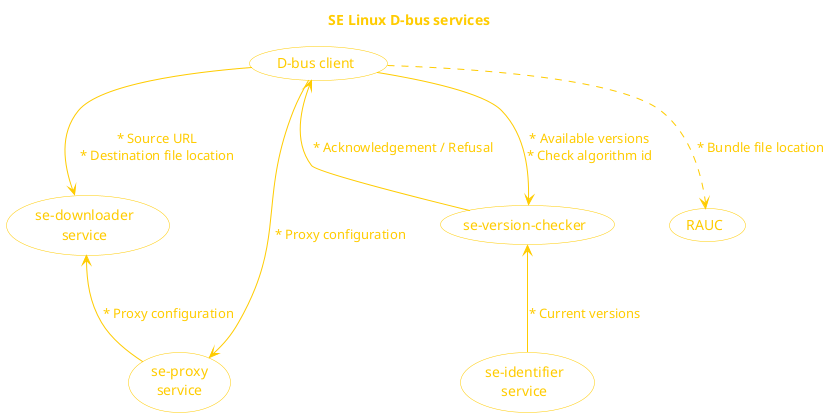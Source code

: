 @startuml

title SE Linux D-bus services

skinparam backgroundColor transparent
skinparam shadowing false
skinparam titleFontColor #ffcc00

skinparam usecase {
BackgroundColor transparent
BorderColor #ffcc00
ArrowColor #ffcc00
FontColor #ffcc00
}

(D-bus client) as cl

(se-version-checker) as ck #transparent
(se-identifier\nservice) as id

(se-downloader\nservice) as dl
(se-proxy\nservice) as prx

(RAUC) as rauc

cl -down-> ck #text:ffcc00 : "\n* Available versions\n* Check algorithm id"
id -up-> ck #text:ffcc00 : "\n* Current versions"
ck -up-> cl #text:ffcc00 : "\n* Acknowledgement / Refusal"

cl -down-> prx #text:ffcc00 : "\n* Proxy configuration"

cl -down-> dl #text:ffcc00 : "\n* Source URL\n* Destination file location"
prx -up-> dl #text:ffcc00 : "\n* Proxy configuration"

cl -down-> rauc #text:ffcc00;line.dashed : "\n* Bundle file location"

@enduml
